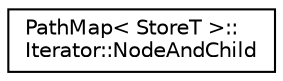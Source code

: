 digraph "Graphical Class Hierarchy"
{
  edge [fontname="Helvetica",fontsize="10",labelfontname="Helvetica",labelfontsize="10"];
  node [fontname="Helvetica",fontsize="10",shape=record];
  rankdir="LR";
  Node1 [label="PathMap\< StoreT \>::\lIterator::NodeAndChild",height=0.2,width=0.4,color="black", fillcolor="white", style="filled",URL="$structaworx_1_1lib_1_1containers_1_1PathMap_1_1Iterator_1_1NodeAndChild.html"];
}
